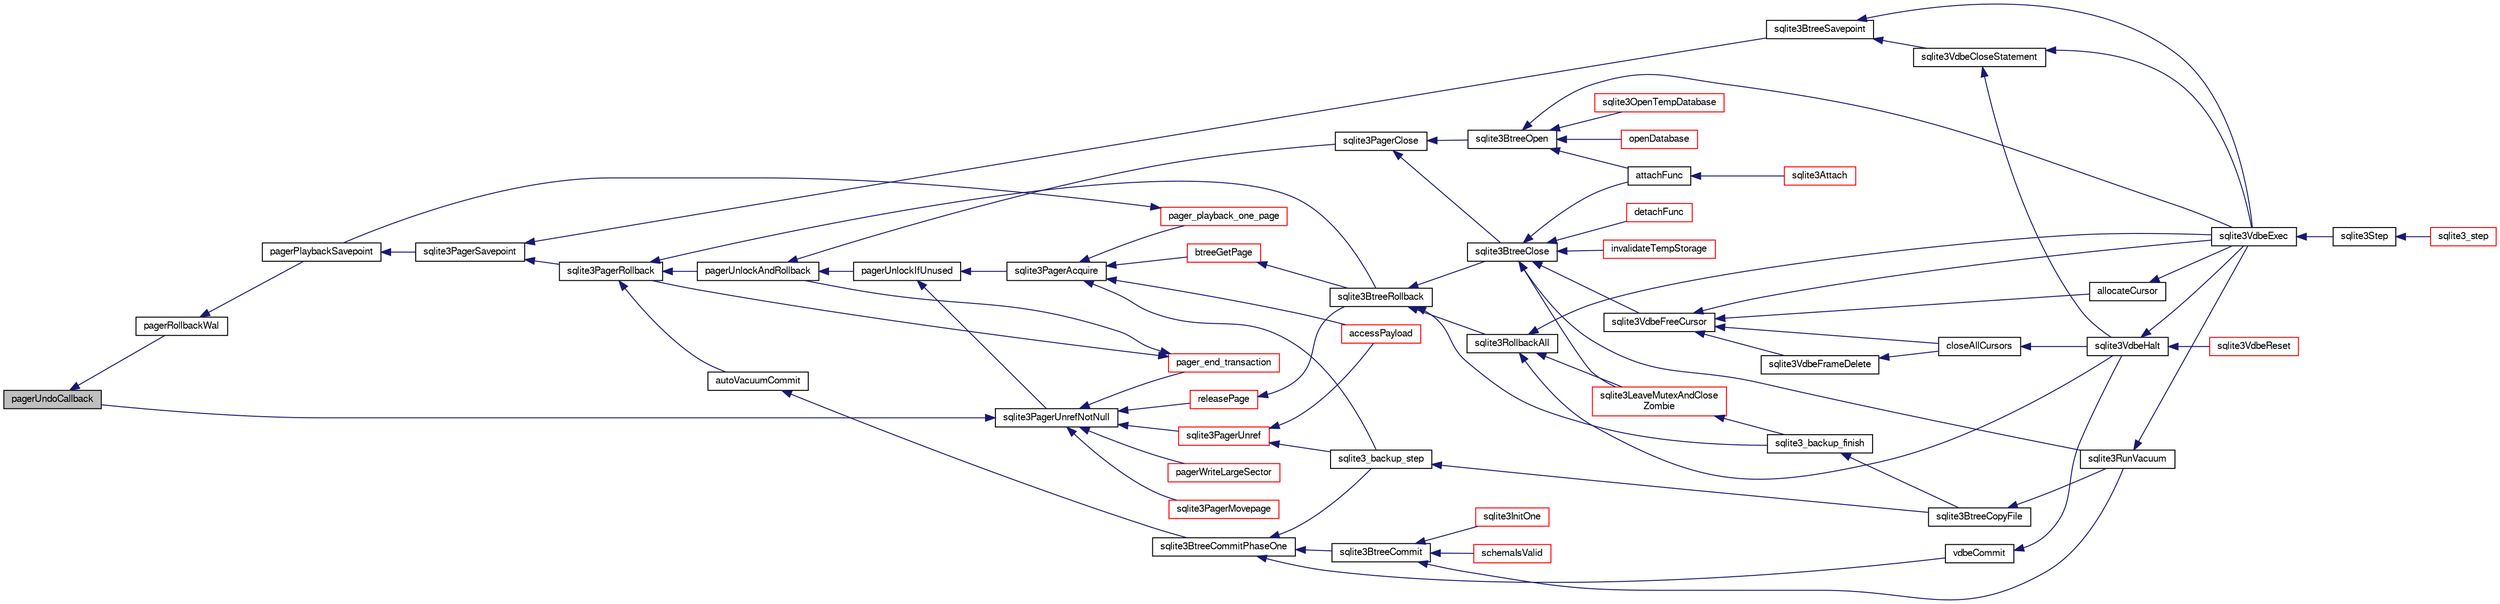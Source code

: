 digraph "pagerUndoCallback"
{
  edge [fontname="FreeSans",fontsize="10",labelfontname="FreeSans",labelfontsize="10"];
  node [fontname="FreeSans",fontsize="10",shape=record];
  rankdir="LR";
  Node206680 [label="pagerUndoCallback",height=0.2,width=0.4,color="black", fillcolor="grey75", style="filled", fontcolor="black"];
  Node206680 -> Node206681 [dir="back",color="midnightblue",fontsize="10",style="solid",fontname="FreeSans"];
  Node206681 [label="pagerRollbackWal",height=0.2,width=0.4,color="black", fillcolor="white", style="filled",URL="$sqlite3_8c.html#a80911cae8e3a137646b54d4e3e52147b"];
  Node206681 -> Node206682 [dir="back",color="midnightblue",fontsize="10",style="solid",fontname="FreeSans"];
  Node206682 [label="pagerPlaybackSavepoint",height=0.2,width=0.4,color="black", fillcolor="white", style="filled",URL="$sqlite3_8c.html#aedf76c3b6661c4244cc3e2c5464fd12e"];
  Node206682 -> Node206683 [dir="back",color="midnightblue",fontsize="10",style="solid",fontname="FreeSans"];
  Node206683 [label="sqlite3PagerSavepoint",height=0.2,width=0.4,color="black", fillcolor="white", style="filled",URL="$sqlite3_8c.html#a8b5f1920b6a8b564a47e243868f2c8d4"];
  Node206683 -> Node206684 [dir="back",color="midnightblue",fontsize="10",style="solid",fontname="FreeSans"];
  Node206684 [label="sqlite3PagerRollback",height=0.2,width=0.4,color="black", fillcolor="white", style="filled",URL="$sqlite3_8c.html#afdd2ecbb97b7a716892ff6bd10c7dfd0"];
  Node206684 -> Node206685 [dir="back",color="midnightblue",fontsize="10",style="solid",fontname="FreeSans"];
  Node206685 [label="pagerUnlockAndRollback",height=0.2,width=0.4,color="black", fillcolor="white", style="filled",URL="$sqlite3_8c.html#a02d96b7bf62c3b13ba905d168914518c"];
  Node206685 -> Node206686 [dir="back",color="midnightblue",fontsize="10",style="solid",fontname="FreeSans"];
  Node206686 [label="sqlite3PagerClose",height=0.2,width=0.4,color="black", fillcolor="white", style="filled",URL="$sqlite3_8c.html#af94b1f96b60689fd09422cce2c85f53f"];
  Node206686 -> Node206687 [dir="back",color="midnightblue",fontsize="10",style="solid",fontname="FreeSans"];
  Node206687 [label="sqlite3BtreeOpen",height=0.2,width=0.4,color="black", fillcolor="white", style="filled",URL="$sqlite3_8c.html#a13dcb44dc34af6ce9d38de9c5aa975f9"];
  Node206687 -> Node206688 [dir="back",color="midnightblue",fontsize="10",style="solid",fontname="FreeSans"];
  Node206688 [label="sqlite3VdbeExec",height=0.2,width=0.4,color="black", fillcolor="white", style="filled",URL="$sqlite3_8c.html#a8ce40a614bdc56719c4d642b1e4dfb21"];
  Node206688 -> Node206689 [dir="back",color="midnightblue",fontsize="10",style="solid",fontname="FreeSans"];
  Node206689 [label="sqlite3Step",height=0.2,width=0.4,color="black", fillcolor="white", style="filled",URL="$sqlite3_8c.html#a3f2872e873e2758a4beedad1d5113554"];
  Node206689 -> Node206690 [dir="back",color="midnightblue",fontsize="10",style="solid",fontname="FreeSans"];
  Node206690 [label="sqlite3_step",height=0.2,width=0.4,color="red", fillcolor="white", style="filled",URL="$sqlite3_8h.html#ac1e491ce36b7471eb28387f7d3c74334"];
  Node206687 -> Node206716 [dir="back",color="midnightblue",fontsize="10",style="solid",fontname="FreeSans"];
  Node206716 [label="attachFunc",height=0.2,width=0.4,color="black", fillcolor="white", style="filled",URL="$sqlite3_8c.html#a69cb751a7da501b9a0aa37e0d7c3eaf7"];
  Node206716 -> Node206717 [dir="back",color="midnightblue",fontsize="10",style="solid",fontname="FreeSans"];
  Node206717 [label="sqlite3Attach",height=0.2,width=0.4,color="red", fillcolor="white", style="filled",URL="$sqlite3_8c.html#ae0907fe0b43cc1b4c7e6a16213e8546f"];
  Node206687 -> Node206949 [dir="back",color="midnightblue",fontsize="10",style="solid",fontname="FreeSans"];
  Node206949 [label="sqlite3OpenTempDatabase",height=0.2,width=0.4,color="red", fillcolor="white", style="filled",URL="$sqlite3_8c.html#aaf3088380b731428b72d3b5777f93755"];
  Node206687 -> Node206923 [dir="back",color="midnightblue",fontsize="10",style="solid",fontname="FreeSans"];
  Node206923 [label="openDatabase",height=0.2,width=0.4,color="red", fillcolor="white", style="filled",URL="$sqlite3_8c.html#a6a9c3bc3a64234e863413f41db473758"];
  Node206686 -> Node206954 [dir="back",color="midnightblue",fontsize="10",style="solid",fontname="FreeSans"];
  Node206954 [label="sqlite3BtreeClose",height=0.2,width=0.4,color="black", fillcolor="white", style="filled",URL="$sqlite3_8c.html#a729b65009b66a99200496b09c124df01"];
  Node206954 -> Node206955 [dir="back",color="midnightblue",fontsize="10",style="solid",fontname="FreeSans"];
  Node206955 [label="sqlite3VdbeFreeCursor",height=0.2,width=0.4,color="black", fillcolor="white", style="filled",URL="$sqlite3_8c.html#a0f9084083e1d0639708934630f33d6ef"];
  Node206955 -> Node206956 [dir="back",color="midnightblue",fontsize="10",style="solid",fontname="FreeSans"];
  Node206956 [label="sqlite3VdbeFrameDelete",height=0.2,width=0.4,color="black", fillcolor="white", style="filled",URL="$sqlite3_8c.html#adb3773fdfb1685857e28891f76365900"];
  Node206956 -> Node206957 [dir="back",color="midnightblue",fontsize="10",style="solid",fontname="FreeSans"];
  Node206957 [label="closeAllCursors",height=0.2,width=0.4,color="black", fillcolor="white", style="filled",URL="$sqlite3_8c.html#af1ac189735864dd6989a8c5af4557547"];
  Node206957 -> Node206907 [dir="back",color="midnightblue",fontsize="10",style="solid",fontname="FreeSans"];
  Node206907 [label="sqlite3VdbeHalt",height=0.2,width=0.4,color="black", fillcolor="white", style="filled",URL="$sqlite3_8c.html#a8d1d99703d999190fbc35ecc981cb709"];
  Node206907 -> Node206908 [dir="back",color="midnightblue",fontsize="10",style="solid",fontname="FreeSans"];
  Node206908 [label="sqlite3VdbeReset",height=0.2,width=0.4,color="red", fillcolor="white", style="filled",URL="$sqlite3_8c.html#a315a913742f7267f90d46d41446353b1"];
  Node206907 -> Node206688 [dir="back",color="midnightblue",fontsize="10",style="solid",fontname="FreeSans"];
  Node206955 -> Node206957 [dir="back",color="midnightblue",fontsize="10",style="solid",fontname="FreeSans"];
  Node206955 -> Node206958 [dir="back",color="midnightblue",fontsize="10",style="solid",fontname="FreeSans"];
  Node206958 [label="allocateCursor",height=0.2,width=0.4,color="black", fillcolor="white", style="filled",URL="$sqlite3_8c.html#a5083c054ea81802294e539b00a57aad4"];
  Node206958 -> Node206688 [dir="back",color="midnightblue",fontsize="10",style="solid",fontname="FreeSans"];
  Node206955 -> Node206688 [dir="back",color="midnightblue",fontsize="10",style="solid",fontname="FreeSans"];
  Node206954 -> Node206716 [dir="back",color="midnightblue",fontsize="10",style="solid",fontname="FreeSans"];
  Node206954 -> Node206903 [dir="back",color="midnightblue",fontsize="10",style="solid",fontname="FreeSans"];
  Node206903 [label="detachFunc",height=0.2,width=0.4,color="red", fillcolor="white", style="filled",URL="$sqlite3_8c.html#a2b3dd04cb87abd088926ab0082a60b77"];
  Node206954 -> Node206904 [dir="back",color="midnightblue",fontsize="10",style="solid",fontname="FreeSans"];
  Node206904 [label="invalidateTempStorage",height=0.2,width=0.4,color="red", fillcolor="white", style="filled",URL="$sqlite3_8c.html#a759777a1eb3c3e96a5af94932b39e69a"];
  Node206954 -> Node206874 [dir="back",color="midnightblue",fontsize="10",style="solid",fontname="FreeSans"];
  Node206874 [label="sqlite3RunVacuum",height=0.2,width=0.4,color="black", fillcolor="white", style="filled",URL="$sqlite3_8c.html#a5e83ddc7b3e7e8e79ad5d1fc92de1d2f"];
  Node206874 -> Node206688 [dir="back",color="midnightblue",fontsize="10",style="solid",fontname="FreeSans"];
  Node206954 -> Node206917 [dir="back",color="midnightblue",fontsize="10",style="solid",fontname="FreeSans"];
  Node206917 [label="sqlite3LeaveMutexAndClose\lZombie",height=0.2,width=0.4,color="red", fillcolor="white", style="filled",URL="$sqlite3_8c.html#afe3a37c29dcb0fe9fc15fe07a3976f59"];
  Node206917 -> Node206918 [dir="back",color="midnightblue",fontsize="10",style="solid",fontname="FreeSans"];
  Node206918 [label="sqlite3_backup_finish",height=0.2,width=0.4,color="black", fillcolor="white", style="filled",URL="$sqlite3_8h.html#a176857dd58d99be53b6d7305533e0048"];
  Node206918 -> Node206902 [dir="back",color="midnightblue",fontsize="10",style="solid",fontname="FreeSans"];
  Node206902 [label="sqlite3BtreeCopyFile",height=0.2,width=0.4,color="black", fillcolor="white", style="filled",URL="$sqlite3_8c.html#a4d9e19a79f0d5c1dfcef0bd137ae83f9"];
  Node206902 -> Node206874 [dir="back",color="midnightblue",fontsize="10",style="solid",fontname="FreeSans"];
  Node206685 -> Node206959 [dir="back",color="midnightblue",fontsize="10",style="solid",fontname="FreeSans"];
  Node206959 [label="pagerUnlockIfUnused",height=0.2,width=0.4,color="black", fillcolor="white", style="filled",URL="$sqlite3_8c.html#abf547f4276efb6f10262f7fde1e4d065"];
  Node206959 -> Node206960 [dir="back",color="midnightblue",fontsize="10",style="solid",fontname="FreeSans"];
  Node206960 [label="sqlite3PagerAcquire",height=0.2,width=0.4,color="black", fillcolor="white", style="filled",URL="$sqlite3_8c.html#a22a53daafd2bd778cda390312651f994"];
  Node206960 -> Node206961 [dir="back",color="midnightblue",fontsize="10",style="solid",fontname="FreeSans"];
  Node206961 [label="pager_playback_one_page",height=0.2,width=0.4,color="red", fillcolor="white", style="filled",URL="$sqlite3_8c.html#adfca1dee9939482792fe2b4ed982d00e"];
  Node206961 -> Node206682 [dir="back",color="midnightblue",fontsize="10",style="solid",fontname="FreeSans"];
  Node206960 -> Node206968 [dir="back",color="midnightblue",fontsize="10",style="solid",fontname="FreeSans"];
  Node206968 [label="btreeGetPage",height=0.2,width=0.4,color="red", fillcolor="white", style="filled",URL="$sqlite3_8c.html#ac59679e30ceb0190614fbd19a7feb6de"];
  Node206968 -> Node207007 [dir="back",color="midnightblue",fontsize="10",style="solid",fontname="FreeSans"];
  Node207007 [label="sqlite3BtreeRollback",height=0.2,width=0.4,color="black", fillcolor="white", style="filled",URL="$sqlite3_8c.html#a317473acdafdd688385c8954f09de186"];
  Node207007 -> Node206954 [dir="back",color="midnightblue",fontsize="10",style="solid",fontname="FreeSans"];
  Node207007 -> Node206918 [dir="back",color="midnightblue",fontsize="10",style="solid",fontname="FreeSans"];
  Node207007 -> Node206906 [dir="back",color="midnightblue",fontsize="10",style="solid",fontname="FreeSans"];
  Node206906 [label="sqlite3RollbackAll",height=0.2,width=0.4,color="black", fillcolor="white", style="filled",URL="$sqlite3_8c.html#ad902dd388d73208539f557962e3fe6bb"];
  Node206906 -> Node206907 [dir="back",color="midnightblue",fontsize="10",style="solid",fontname="FreeSans"];
  Node206906 -> Node206688 [dir="back",color="midnightblue",fontsize="10",style="solid",fontname="FreeSans"];
  Node206906 -> Node206917 [dir="back",color="midnightblue",fontsize="10",style="solid",fontname="FreeSans"];
  Node206960 -> Node207009 [dir="back",color="midnightblue",fontsize="10",style="solid",fontname="FreeSans"];
  Node207009 [label="accessPayload",height=0.2,width=0.4,color="red", fillcolor="white", style="filled",URL="$sqlite3_8c.html#acf70e6d3cb6afd54d677b3dffb6959d2"];
  Node206960 -> Node206901 [dir="back",color="midnightblue",fontsize="10",style="solid",fontname="FreeSans"];
  Node206901 [label="sqlite3_backup_step",height=0.2,width=0.4,color="black", fillcolor="white", style="filled",URL="$sqlite3_8h.html#a1699b75e98d082eebc465a9e64c35269"];
  Node206901 -> Node206902 [dir="back",color="midnightblue",fontsize="10",style="solid",fontname="FreeSans"];
  Node206959 -> Node207028 [dir="back",color="midnightblue",fontsize="10",style="solid",fontname="FreeSans"];
  Node207028 [label="sqlite3PagerUnrefNotNull",height=0.2,width=0.4,color="black", fillcolor="white", style="filled",URL="$sqlite3_8c.html#a4b314f96f09f5c68c94672e420e31ab9"];
  Node207028 -> Node207029 [dir="back",color="midnightblue",fontsize="10",style="solid",fontname="FreeSans"];
  Node207029 [label="pager_end_transaction",height=0.2,width=0.4,color="red", fillcolor="white", style="filled",URL="$sqlite3_8c.html#a0814e2cfab386b1e3ba74528870339fe"];
  Node207029 -> Node206685 [dir="back",color="midnightblue",fontsize="10",style="solid",fontname="FreeSans"];
  Node207029 -> Node206684 [dir="back",color="midnightblue",fontsize="10",style="solid",fontname="FreeSans"];
  Node207028 -> Node206680 [dir="back",color="midnightblue",fontsize="10",style="solid",fontname="FreeSans"];
  Node207028 -> Node207032 [dir="back",color="midnightblue",fontsize="10",style="solid",fontname="FreeSans"];
  Node207032 [label="sqlite3PagerUnref",height=0.2,width=0.4,color="red", fillcolor="white", style="filled",URL="$sqlite3_8c.html#aa9d040b7f24a8a5d99bf96863b52cd15"];
  Node207032 -> Node207009 [dir="back",color="midnightblue",fontsize="10",style="solid",fontname="FreeSans"];
  Node207032 -> Node206901 [dir="back",color="midnightblue",fontsize="10",style="solid",fontname="FreeSans"];
  Node207028 -> Node207049 [dir="back",color="midnightblue",fontsize="10",style="solid",fontname="FreeSans"];
  Node207049 [label="pagerWriteLargeSector",height=0.2,width=0.4,color="red", fillcolor="white", style="filled",URL="$sqlite3_8c.html#a06334f0cc1c2dc95ffe29c2359928b92"];
  Node207028 -> Node207051 [dir="back",color="midnightblue",fontsize="10",style="solid",fontname="FreeSans"];
  Node207051 [label="sqlite3PagerMovepage",height=0.2,width=0.4,color="red", fillcolor="white", style="filled",URL="$sqlite3_8c.html#a8cdedc7a185709301f12c4d7b305aa1e"];
  Node207028 -> Node207058 [dir="back",color="midnightblue",fontsize="10",style="solid",fontname="FreeSans"];
  Node207058 [label="releasePage",height=0.2,width=0.4,color="red", fillcolor="white", style="filled",URL="$sqlite3_8c.html#a92c6fb14f9bcf117440c35116c26d6c4"];
  Node207058 -> Node207007 [dir="back",color="midnightblue",fontsize="10",style="solid",fontname="FreeSans"];
  Node206684 -> Node207001 [dir="back",color="midnightblue",fontsize="10",style="solid",fontname="FreeSans"];
  Node207001 [label="autoVacuumCommit",height=0.2,width=0.4,color="black", fillcolor="white", style="filled",URL="$sqlite3_8c.html#a809d22c6311135ae3048adf41febaef0"];
  Node207001 -> Node207002 [dir="back",color="midnightblue",fontsize="10",style="solid",fontname="FreeSans"];
  Node207002 [label="sqlite3BtreeCommitPhaseOne",height=0.2,width=0.4,color="black", fillcolor="white", style="filled",URL="$sqlite3_8c.html#ae266cba101e64ad99a166f237532e262"];
  Node207002 -> Node207003 [dir="back",color="midnightblue",fontsize="10",style="solid",fontname="FreeSans"];
  Node207003 [label="sqlite3BtreeCommit",height=0.2,width=0.4,color="black", fillcolor="white", style="filled",URL="$sqlite3_8c.html#a8e56ab314556935f9f73080147d26419"];
  Node207003 -> Node206714 [dir="back",color="midnightblue",fontsize="10",style="solid",fontname="FreeSans"];
  Node206714 [label="sqlite3InitOne",height=0.2,width=0.4,color="red", fillcolor="white", style="filled",URL="$sqlite3_8c.html#ac4318b25df65269906b0379251fe9b85"];
  Node207003 -> Node206899 [dir="back",color="midnightblue",fontsize="10",style="solid",fontname="FreeSans"];
  Node206899 [label="schemaIsValid",height=0.2,width=0.4,color="red", fillcolor="white", style="filled",URL="$sqlite3_8c.html#a7c466fe28e7ca6f46b8bf72c46d9738d"];
  Node207003 -> Node206874 [dir="back",color="midnightblue",fontsize="10",style="solid",fontname="FreeSans"];
  Node207002 -> Node206901 [dir="back",color="midnightblue",fontsize="10",style="solid",fontname="FreeSans"];
  Node207002 -> Node207004 [dir="back",color="midnightblue",fontsize="10",style="solid",fontname="FreeSans"];
  Node207004 [label="vdbeCommit",height=0.2,width=0.4,color="black", fillcolor="white", style="filled",URL="$sqlite3_8c.html#a5d7f1e0625451b987728f600cfe1b92d"];
  Node207004 -> Node206907 [dir="back",color="midnightblue",fontsize="10",style="solid",fontname="FreeSans"];
  Node206684 -> Node207007 [dir="back",color="midnightblue",fontsize="10",style="solid",fontname="FreeSans"];
  Node206683 -> Node207054 [dir="back",color="midnightblue",fontsize="10",style="solid",fontname="FreeSans"];
  Node207054 [label="sqlite3BtreeSavepoint",height=0.2,width=0.4,color="black", fillcolor="white", style="filled",URL="$sqlite3_8c.html#a4580edf7e5192abf64317a3931972115"];
  Node207054 -> Node207055 [dir="back",color="midnightblue",fontsize="10",style="solid",fontname="FreeSans"];
  Node207055 [label="sqlite3VdbeCloseStatement",height=0.2,width=0.4,color="black", fillcolor="white", style="filled",URL="$sqlite3_8c.html#a4c26892e24ee00a0b5ba3bdeaf2d36fa"];
  Node207055 -> Node206907 [dir="back",color="midnightblue",fontsize="10",style="solid",fontname="FreeSans"];
  Node207055 -> Node206688 [dir="back",color="midnightblue",fontsize="10",style="solid",fontname="FreeSans"];
  Node207054 -> Node206688 [dir="back",color="midnightblue",fontsize="10",style="solid",fontname="FreeSans"];
}
